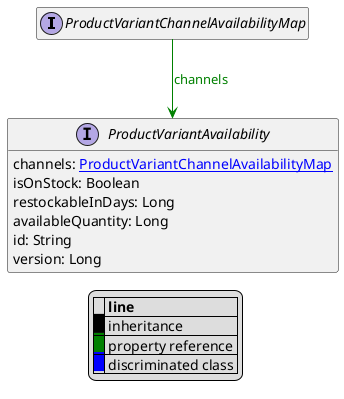 @startuml

hide empty fields
hide empty methods
legend
|= |= line |
|<back:black>   </back>| inheritance |
|<back:green>   </back>| property reference |
|<back:blue>   </back>| discriminated class |
endlegend
interface ProductVariantChannelAvailabilityMap [[ProductVariantChannelAvailabilityMap.svg]]  {
}



interface ProductVariantAvailability [[ProductVariantAvailability.svg]]  {
    channels: [[ProductVariantChannelAvailabilityMap.svg ProductVariantChannelAvailabilityMap]]
    isOnStock: Boolean
    restockableInDays: Long
    availableQuantity: Long
    id: String
    version: Long
}

ProductVariantChannelAvailabilityMap --> ProductVariantAvailability #green;text:green : "channels"
@enduml

